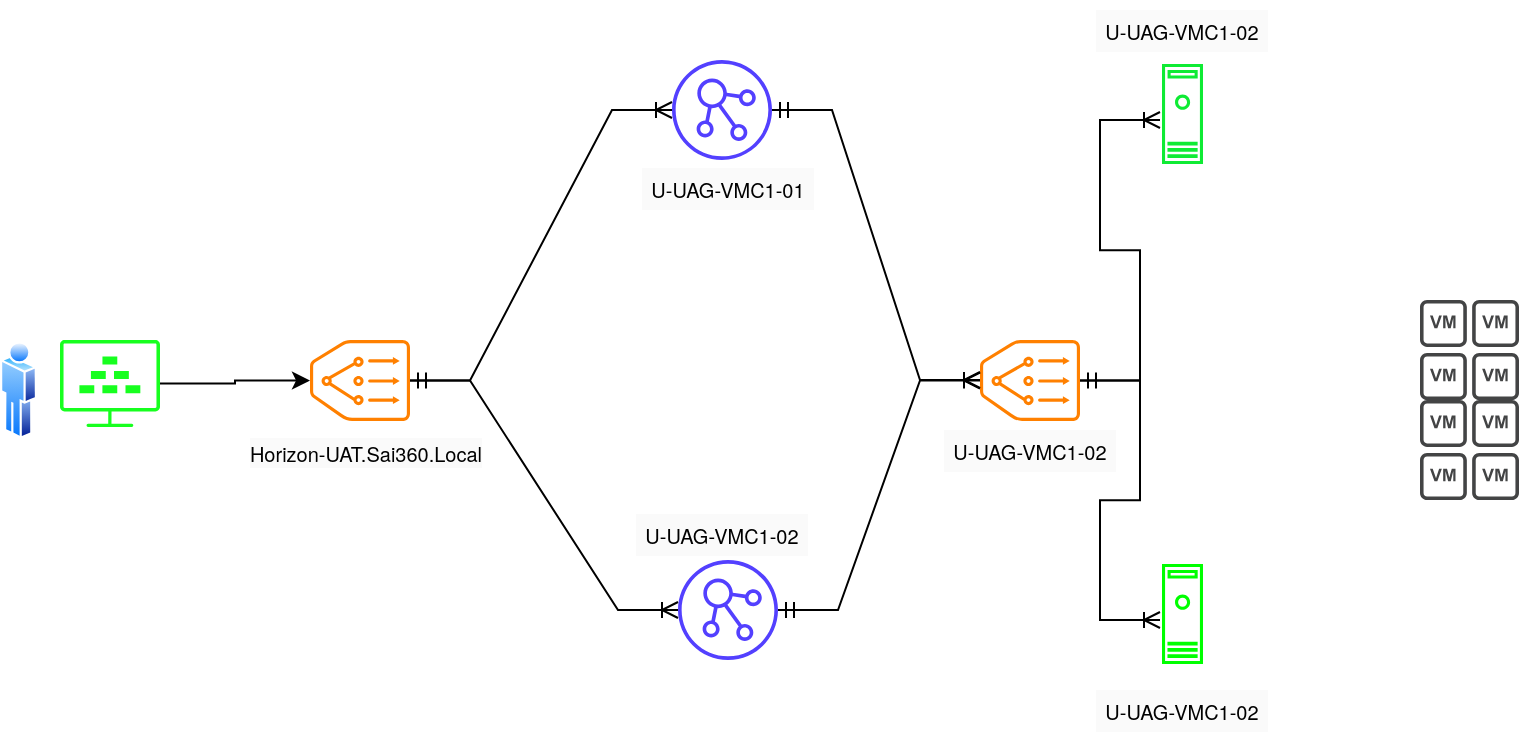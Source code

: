 <mxfile version="24.8.3">
  <diagram name="Page-1" id="HFL9j15xXrTKbb--yS0u">
    <mxGraphModel dx="1647" dy="839" grid="1" gridSize="10" guides="1" tooltips="1" connect="1" arrows="1" fold="1" page="1" pageScale="1" pageWidth="850" pageHeight="1100" background="#FFFFFF" math="0" shadow="0">
      <root>
        <mxCell id="0" />
        <mxCell id="1" parent="0" />
        <mxCell id="Szl8Kn3uwm4iU1-1oAH0-1" value="" style="sketch=0;pointerEvents=1;shadow=0;dashed=0;html=1;strokeColor=none;fillColor=#FF8000;aspect=fixed;labelPosition=center;verticalLabelPosition=bottom;verticalAlign=top;align=center;outlineConnect=0;shape=mxgraph.vvd.nsx_edge_and_load_balancer;fillStyle=solid;" vertex="1" parent="1">
          <mxGeometry x="175" y="220" width="50" height="40.5" as="geometry" />
        </mxCell>
        <mxCell id="Szl8Kn3uwm4iU1-1oAH0-17" style="edgeStyle=orthogonalEdgeStyle;rounded=0;orthogonalLoop=1;jettySize=auto;html=1;" edge="1" parent="1" source="Szl8Kn3uwm4iU1-1oAH0-2" target="Szl8Kn3uwm4iU1-1oAH0-1">
          <mxGeometry relative="1" as="geometry" />
        </mxCell>
        <mxCell id="Szl8Kn3uwm4iU1-1oAH0-2" value="" style="sketch=0;pointerEvents=1;shadow=0;dashed=0;html=1;strokeColor=none;fillColor=#17FF1F;aspect=fixed;labelPosition=center;verticalLabelPosition=bottom;verticalAlign=top;align=center;outlineConnect=0;shape=mxgraph.vvd.horizon;" vertex="1" parent="1">
          <mxGeometry x="50" y="220" width="50" height="43.5" as="geometry" />
        </mxCell>
        <mxCell id="Szl8Kn3uwm4iU1-1oAH0-3" value="" style="sketch=0;pointerEvents=1;shadow=0;dashed=0;html=1;strokeColor=none;fillColor=#5340FF;aspect=fixed;labelPosition=center;verticalLabelPosition=bottom;verticalAlign=top;align=center;outlineConnect=0;shape=mxgraph.vvd.nsx_controller;" vertex="1" parent="1">
          <mxGeometry x="356" y="80" width="50" height="50" as="geometry" />
        </mxCell>
        <mxCell id="Szl8Kn3uwm4iU1-1oAH0-4" value="" style="sketch=0;pointerEvents=1;shadow=0;dashed=0;html=1;strokeColor=none;fillColor=#5340FF;aspect=fixed;labelPosition=center;verticalLabelPosition=bottom;verticalAlign=top;align=center;outlineConnect=0;shape=mxgraph.vvd.nsx_controller;" vertex="1" parent="1">
          <mxGeometry x="359" y="330" width="50" height="50" as="geometry" />
        </mxCell>
        <mxCell id="Szl8Kn3uwm4iU1-1oAH0-5" value="" style="sketch=0;pointerEvents=1;shadow=0;dashed=0;html=1;strokeColor=none;fillColor=#434445;aspect=fixed;labelPosition=center;verticalLabelPosition=bottom;verticalAlign=top;align=center;outlineConnect=0;shape=mxgraph.vvd.vm_group;" vertex="1" parent="1">
          <mxGeometry x="730" y="250" width="49.5" height="50" as="geometry" />
        </mxCell>
        <mxCell id="Szl8Kn3uwm4iU1-1oAH0-7" value="" style="sketch=0;pointerEvents=1;shadow=0;dashed=0;html=1;strokeColor=none;fillColor=#0feb34;aspect=fixed;labelPosition=center;verticalLabelPosition=bottom;verticalAlign=top;align=center;outlineConnect=0;shape=mxgraph.vvd.machine;" vertex="1" parent="1">
          <mxGeometry x="601" y="82" width="20.5" height="50" as="geometry" />
        </mxCell>
        <mxCell id="Szl8Kn3uwm4iU1-1oAH0-8" value="" style="sketch=0;pointerEvents=1;shadow=0;dashed=0;html=1;strokeColor=none;fillColor=#00FF00;aspect=fixed;labelPosition=center;verticalLabelPosition=bottom;verticalAlign=top;align=center;outlineConnect=0;shape=mxgraph.vvd.machine;" vertex="1" parent="1">
          <mxGeometry x="601" y="332" width="20.5" height="50" as="geometry" />
        </mxCell>
        <mxCell id="Szl8Kn3uwm4iU1-1oAH0-9" value="" style="sketch=0;pointerEvents=1;shadow=0;dashed=0;html=1;strokeColor=none;fillColor=#434445;aspect=fixed;labelPosition=center;verticalLabelPosition=bottom;verticalAlign=top;align=center;outlineConnect=0;shape=mxgraph.vvd.vm_group;" vertex="1" parent="1">
          <mxGeometry x="730" y="200" width="49.5" height="50" as="geometry" />
        </mxCell>
        <mxCell id="Szl8Kn3uwm4iU1-1oAH0-11" value="" style="image;aspect=fixed;perimeter=ellipsePerimeter;html=1;align=center;shadow=0;dashed=0;spacingTop=3;image=img/lib/active_directory/user.svg;" vertex="1" parent="1">
          <mxGeometry x="20" y="220" width="18.5" height="50" as="geometry" />
        </mxCell>
        <mxCell id="Szl8Kn3uwm4iU1-1oAH0-14" value="" style="edgeStyle=entityRelationEdgeStyle;fontSize=12;html=1;endArrow=ERoneToMany;startArrow=ERmandOne;rounded=0;" edge="1" parent="1" source="Szl8Kn3uwm4iU1-1oAH0-1" target="Szl8Kn3uwm4iU1-1oAH0-3">
          <mxGeometry width="100" height="100" relative="1" as="geometry">
            <mxPoint x="360" y="290" as="sourcePoint" />
            <mxPoint x="460" y="190" as="targetPoint" />
            <Array as="points">
              <mxPoint x="340" y="230" />
            </Array>
          </mxGeometry>
        </mxCell>
        <mxCell id="Szl8Kn3uwm4iU1-1oAH0-15" value="" style="edgeStyle=entityRelationEdgeStyle;fontSize=12;html=1;endArrow=ERoneToMany;rounded=0;" edge="1" parent="1" source="Szl8Kn3uwm4iU1-1oAH0-1" target="Szl8Kn3uwm4iU1-1oAH0-4">
          <mxGeometry width="100" height="100" relative="1" as="geometry">
            <mxPoint x="360" y="290" as="sourcePoint" />
            <mxPoint x="460" y="190" as="targetPoint" />
          </mxGeometry>
        </mxCell>
        <mxCell id="Szl8Kn3uwm4iU1-1oAH0-21" value="" style="sketch=0;pointerEvents=1;shadow=0;dashed=0;html=1;strokeColor=none;fillColor=#FF8000;aspect=fixed;labelPosition=center;verticalLabelPosition=bottom;verticalAlign=top;align=center;outlineConnect=0;shape=mxgraph.vvd.nsx_edge_and_load_balancer;fillStyle=solid;" vertex="1" parent="1">
          <mxGeometry x="510" y="220" width="50" height="40.5" as="geometry" />
        </mxCell>
        <mxCell id="Szl8Kn3uwm4iU1-1oAH0-26" value="" style="edgeStyle=entityRelationEdgeStyle;fontSize=12;html=1;endArrow=ERoneToMany;startArrow=ERmandOne;rounded=0;" edge="1" parent="1" source="Szl8Kn3uwm4iU1-1oAH0-4" target="Szl8Kn3uwm4iU1-1oAH0-21">
          <mxGeometry width="100" height="100" relative="1" as="geometry">
            <mxPoint x="235" y="250" as="sourcePoint" />
            <mxPoint x="366" y="115" as="targetPoint" />
            <Array as="points">
              <mxPoint x="350" y="240" />
            </Array>
          </mxGeometry>
        </mxCell>
        <mxCell id="Szl8Kn3uwm4iU1-1oAH0-27" value="" style="edgeStyle=entityRelationEdgeStyle;fontSize=12;html=1;endArrow=ERoneToMany;startArrow=ERmandOne;rounded=0;" edge="1" parent="1" source="Szl8Kn3uwm4iU1-1oAH0-3">
          <mxGeometry width="100" height="100" relative="1" as="geometry">
            <mxPoint x="370" y="260" as="sourcePoint" />
            <mxPoint x="510" y="240" as="targetPoint" />
            <Array as="points">
              <mxPoint x="350" y="240" />
            </Array>
          </mxGeometry>
        </mxCell>
        <mxCell id="Szl8Kn3uwm4iU1-1oAH0-28" value="" style="edgeStyle=entityRelationEdgeStyle;fontSize=12;html=1;endArrow=ERoneToMany;startArrow=ERmandOne;rounded=0;" edge="1" parent="1" source="Szl8Kn3uwm4iU1-1oAH0-21">
          <mxGeometry width="100" height="100" relative="1" as="geometry">
            <mxPoint x="235" y="250" as="sourcePoint" />
            <mxPoint x="600" y="110" as="targetPoint" />
            <Array as="points">
              <mxPoint x="350" y="240" />
            </Array>
          </mxGeometry>
        </mxCell>
        <mxCell id="Szl8Kn3uwm4iU1-1oAH0-29" value="" style="edgeStyle=entityRelationEdgeStyle;fontSize=12;html=1;endArrow=ERoneToMany;rounded=0;" edge="1" parent="1" source="Szl8Kn3uwm4iU1-1oAH0-21">
          <mxGeometry width="100" height="100" relative="1" as="geometry">
            <mxPoint x="235" y="250" as="sourcePoint" />
            <mxPoint x="600" y="360" as="targetPoint" />
          </mxGeometry>
        </mxCell>
        <mxCell id="Szl8Kn3uwm4iU1-1oAH0-30" value="&lt;div style=&quot;box-sizing: inherit; display: flex; flex: 0 1 auto; font-family: Metropolis, &amp;quot;Avenir Next&amp;quot;, &amp;quot;Helvetica Neue&amp;quot;, Arial, sans-serif; text-align: start; background-color: rgb(250, 250, 250);&quot; class=&quot;titles&quot;&gt;&lt;pre style=&quot;box-sizing: inherit; margin: 0px 0.3rem; font-family: var(--clr-h1-font-family,Metropolis,&amp;quot;Avenir Next&amp;quot;,&amp;quot;Helvetica Neue&amp;quot;,Arial,sans-serif); font-weight: var(--clr-h1-font-weight,200); line-height: 1.2rem; color: var(--clr-h1-color,#000); overflow: hidden; word-break: break-word;&quot;&gt;&lt;font style=&quot;font-size: 10px;&quot;&gt;U-UAG-VMC1-01&lt;/font&gt;&lt;/pre&gt;&lt;div style=&quot;font-size: 14px;&quot;&gt;&lt;br&gt;&lt;/div&gt;&lt;/div&gt;&lt;div style=&quot;box-sizing: inherit; display: flex; align-items: center; font-family: Metropolis, &amp;quot;Avenir Next&amp;quot;, &amp;quot;Helvetica Neue&amp;quot;, Arial, sans-serif; font-size: 14px; text-align: start; background-color: rgb(250, 250, 250);&quot; class=&quot;quick-operations-container ng-star-inserted&quot;&gt;&lt;/div&gt;" style="text;strokeColor=none;align=center;fillColor=none;html=1;verticalAlign=middle;whiteSpace=wrap;rounded=0;" vertex="1" parent="1">
          <mxGeometry x="334" y="129" width="100" height="30" as="geometry" />
        </mxCell>
        <mxCell id="Szl8Kn3uwm4iU1-1oAH0-31" value="&lt;div style=&quot;box-sizing: inherit; display: flex; flex: 0 1 auto; font-family: Metropolis, &amp;quot;Avenir Next&amp;quot;, &amp;quot;Helvetica Neue&amp;quot;, Arial, sans-serif; text-align: start; background-color: rgb(250, 250, 250);&quot; class=&quot;titles&quot;&gt;&lt;pre style=&quot;box-sizing: inherit; margin: 0px 0.3rem; font-family: var(--clr-h1-font-family,Metropolis,&amp;quot;Avenir Next&amp;quot;,&amp;quot;Helvetica Neue&amp;quot;,Arial,sans-serif); font-weight: var(--clr-h1-font-weight,200); line-height: 1.2rem; color: var(--clr-h1-color,#000); overflow: hidden; word-break: break-word;&quot;&gt;&lt;font style=&quot;font-size: 10px;&quot;&gt;U-UAG-VMC1-02&lt;/font&gt;&lt;/pre&gt;&lt;div style=&quot;font-size: 14px;&quot;&gt;&lt;br&gt;&lt;/div&gt;&lt;/div&gt;&lt;div style=&quot;box-sizing: inherit; display: flex; align-items: center; font-family: Metropolis, &amp;quot;Avenir Next&amp;quot;, &amp;quot;Helvetica Neue&amp;quot;, Arial, sans-serif; font-size: 14px; text-align: start; background-color: rgb(250, 250, 250);&quot; class=&quot;quick-operations-container ng-star-inserted&quot;&gt;&lt;/div&gt;" style="text;strokeColor=none;align=center;fillColor=none;html=1;verticalAlign=middle;whiteSpace=wrap;rounded=0;" vertex="1" parent="1">
          <mxGeometry x="331" y="302" width="100" height="30" as="geometry" />
        </mxCell>
        <mxCell id="Szl8Kn3uwm4iU1-1oAH0-32" value="&lt;div style=&quot;box-sizing: inherit; display: flex; flex: 0 1 auto; font-family: Metropolis, &amp;quot;Avenir Next&amp;quot;, &amp;quot;Helvetica Neue&amp;quot;, Arial, sans-serif; text-align: start; background-color: rgb(250, 250, 250);&quot; class=&quot;titles&quot;&gt;&lt;pre style=&quot;box-sizing: inherit; margin: 0px 0.3rem; font-family: var(--clr-h1-font-family,Metropolis,&amp;quot;Avenir Next&amp;quot;,&amp;quot;Helvetica Neue&amp;quot;,Arial,sans-serif); font-weight: var(--clr-h1-font-weight,200); line-height: 1.2rem; color: var(--clr-h1-color,#000); overflow: hidden; word-break: break-word;&quot;&gt;&lt;font style=&quot;font-size: 10px;&quot;&gt;U-UAG-VMC1-02&lt;/font&gt;&lt;/pre&gt;&lt;div style=&quot;font-size: 14px;&quot;&gt;&lt;br&gt;&lt;/div&gt;&lt;/div&gt;&lt;div style=&quot;box-sizing: inherit; display: flex; align-items: center; font-family: Metropolis, &amp;quot;Avenir Next&amp;quot;, &amp;quot;Helvetica Neue&amp;quot;, Arial, sans-serif; font-size: 14px; text-align: start; background-color: rgb(250, 250, 250);&quot; class=&quot;quick-operations-container ng-star-inserted&quot;&gt;&lt;/div&gt;" style="text;strokeColor=none;align=center;fillColor=none;html=1;verticalAlign=middle;whiteSpace=wrap;rounded=0;" vertex="1" parent="1">
          <mxGeometry x="561.25" y="50" width="100" height="30" as="geometry" />
        </mxCell>
        <mxCell id="Szl8Kn3uwm4iU1-1oAH0-33" value="&lt;div style=&quot;box-sizing: inherit; display: flex; flex: 0 1 auto; font-family: Metropolis, &amp;quot;Avenir Next&amp;quot;, &amp;quot;Helvetica Neue&amp;quot;, Arial, sans-serif; text-align: start; background-color: rgb(250, 250, 250);&quot; class=&quot;titles&quot;&gt;&lt;pre style=&quot;box-sizing: inherit; margin: 0px 0.3rem; font-family: var(--clr-h1-font-family,Metropolis,&amp;quot;Avenir Next&amp;quot;,&amp;quot;Helvetica Neue&amp;quot;,Arial,sans-serif); font-weight: var(--clr-h1-font-weight,200); line-height: 1.2rem; color: var(--clr-h1-color,#000); overflow: hidden; word-break: break-word;&quot;&gt;&lt;font style=&quot;font-size: 10px;&quot;&gt;U-UAG-VMC1-02&lt;/font&gt;&lt;/pre&gt;&lt;div style=&quot;font-size: 14px;&quot;&gt;&lt;br&gt;&lt;/div&gt;&lt;/div&gt;&lt;div style=&quot;box-sizing: inherit; display: flex; align-items: center; font-family: Metropolis, &amp;quot;Avenir Next&amp;quot;, &amp;quot;Helvetica Neue&amp;quot;, Arial, sans-serif; font-size: 14px; text-align: start; background-color: rgb(250, 250, 250);&quot; class=&quot;quick-operations-container ng-star-inserted&quot;&gt;&lt;/div&gt;" style="text;strokeColor=none;align=center;fillColor=none;html=1;verticalAlign=middle;whiteSpace=wrap;rounded=0;" vertex="1" parent="1">
          <mxGeometry x="561.25" y="390" width="100" height="30" as="geometry" />
        </mxCell>
        <mxCell id="Szl8Kn3uwm4iU1-1oAH0-34" value="&lt;div style=&quot;box-sizing: inherit; display: flex; flex: 0 1 auto; font-family: Metropolis, &amp;quot;Avenir Next&amp;quot;, &amp;quot;Helvetica Neue&amp;quot;, Arial, sans-serif; text-align: start; background-color: rgb(250, 250, 250);&quot; class=&quot;titles&quot;&gt;&lt;div style=&quot;&quot;&gt;&lt;span style=&quot;font-size: 10px; white-space: pre;&quot;&gt;Horizon-UAT.Sai360.Local&lt;/span&gt;&lt;/div&gt;&lt;/div&gt;&lt;div style=&quot;box-sizing: inherit; display: flex; align-items: center; font-family: Metropolis, &amp;quot;Avenir Next&amp;quot;, &amp;quot;Helvetica Neue&amp;quot;, Arial, sans-serif; font-size: 14px; text-align: start; background-color: rgb(250, 250, 250);&quot; class=&quot;quick-operations-container ng-star-inserted&quot;&gt;&lt;/div&gt;" style="text;strokeColor=none;align=center;fillColor=none;html=1;verticalAlign=middle;whiteSpace=wrap;rounded=0;" vertex="1" parent="1">
          <mxGeometry x="133" y="260.5" width="140" height="30" as="geometry" />
        </mxCell>
        <mxCell id="Szl8Kn3uwm4iU1-1oAH0-35" value="&lt;div style=&quot;box-sizing: inherit; display: flex; flex: 0 1 auto; font-family: Metropolis, &amp;quot;Avenir Next&amp;quot;, &amp;quot;Helvetica Neue&amp;quot;, Arial, sans-serif; text-align: start; background-color: rgb(250, 250, 250);&quot; class=&quot;titles&quot;&gt;&lt;pre style=&quot;box-sizing: inherit; margin: 0px 0.3rem; font-family: var(--clr-h1-font-family,Metropolis,&amp;quot;Avenir Next&amp;quot;,&amp;quot;Helvetica Neue&amp;quot;,Arial,sans-serif); font-weight: var(--clr-h1-font-weight,200); line-height: 1.2rem; color: var(--clr-h1-color,#000); overflow: hidden; word-break: break-word;&quot;&gt;&lt;font style=&quot;font-size: 10px;&quot;&gt;U-UAG-VMC1-02&lt;/font&gt;&lt;/pre&gt;&lt;div style=&quot;font-size: 14px;&quot;&gt;&lt;br&gt;&lt;/div&gt;&lt;/div&gt;&lt;div style=&quot;box-sizing: inherit; display: flex; align-items: center; font-family: Metropolis, &amp;quot;Avenir Next&amp;quot;, &amp;quot;Helvetica Neue&amp;quot;, Arial, sans-serif; font-size: 14px; text-align: start; background-color: rgb(250, 250, 250);&quot; class=&quot;quick-operations-container ng-star-inserted&quot;&gt;&lt;/div&gt;" style="text;strokeColor=none;align=center;fillColor=none;html=1;verticalAlign=middle;whiteSpace=wrap;rounded=0;" vertex="1" parent="1">
          <mxGeometry x="485" y="260" width="100" height="30" as="geometry" />
        </mxCell>
      </root>
    </mxGraphModel>
  </diagram>
</mxfile>
